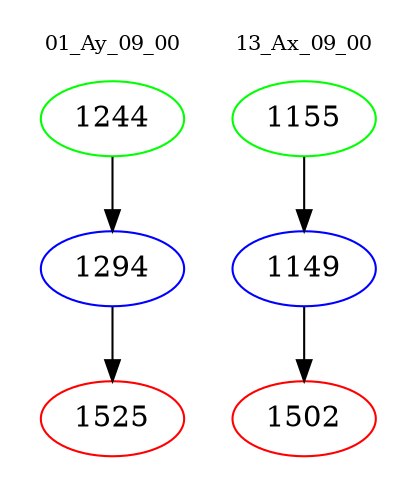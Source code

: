 digraph{
subgraph cluster_0 {
color = white
label = "01_Ay_09_00";
fontsize=10;
T0_1244 [label="1244", color="green"]
T0_1244 -> T0_1294 [color="black"]
T0_1294 [label="1294", color="blue"]
T0_1294 -> T0_1525 [color="black"]
T0_1525 [label="1525", color="red"]
}
subgraph cluster_1 {
color = white
label = "13_Ax_09_00";
fontsize=10;
T1_1155 [label="1155", color="green"]
T1_1155 -> T1_1149 [color="black"]
T1_1149 [label="1149", color="blue"]
T1_1149 -> T1_1502 [color="black"]
T1_1502 [label="1502", color="red"]
}
}
